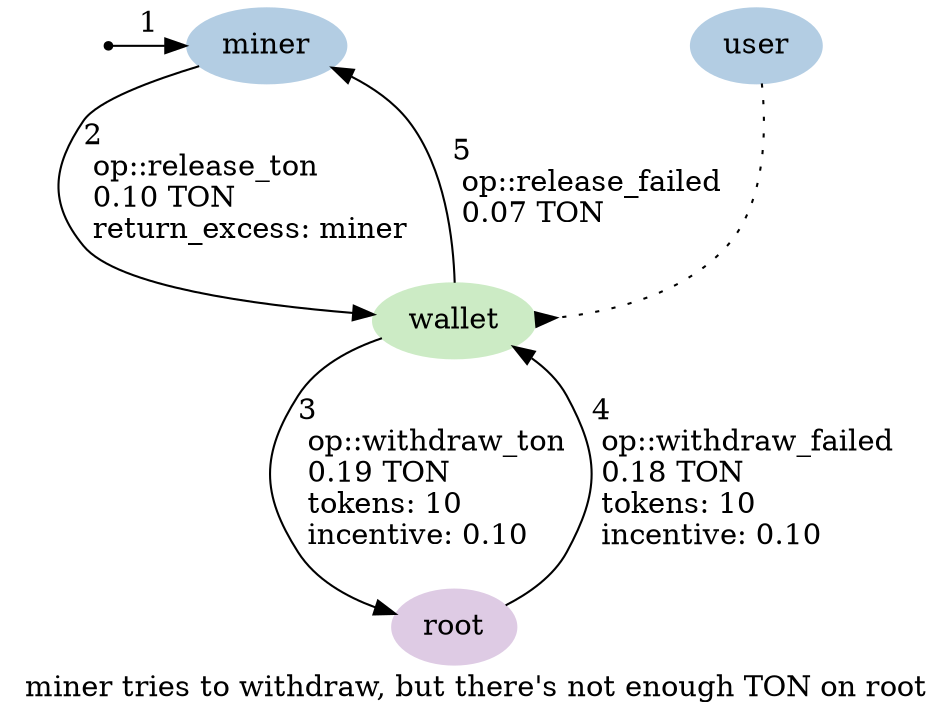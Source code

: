 digraph {
    label="miner tries to withdraw, but there's not enough TON on root"
    node [ colorscheme=pastel19 style=filled ]

    /* Entities */
    external [ shape=point ]
    miner [ color=2 ]
    user [ color=2 ]
    root [ color=4 ]
    wallet [ color=3 ]

    /* Relationships */
    user -> wallet [ arrowhead=inv style=dotted ]
    external -> miner [ label="1" ]
    miner -> wallet [ label="2\l op::release_ton\l 0.10 TON\l return_excess: miner\l" ]
    wallet -> root [ label="3\l op::withdraw_ton\l 0.19 TON\l tokens: 10\l incentive: 0.10\l" ]
    root -> wallet [ label="4\l op::withdraw_failed\l 0.18 TON\l tokens: 10\l incentive: 0.10\l" ]
    wallet -> miner [ label="5\l op::release_failed\l 0.07 TON\l" ]

    /* Ranks */
    { rank=min external miner user }
    { rank=max root }
}
